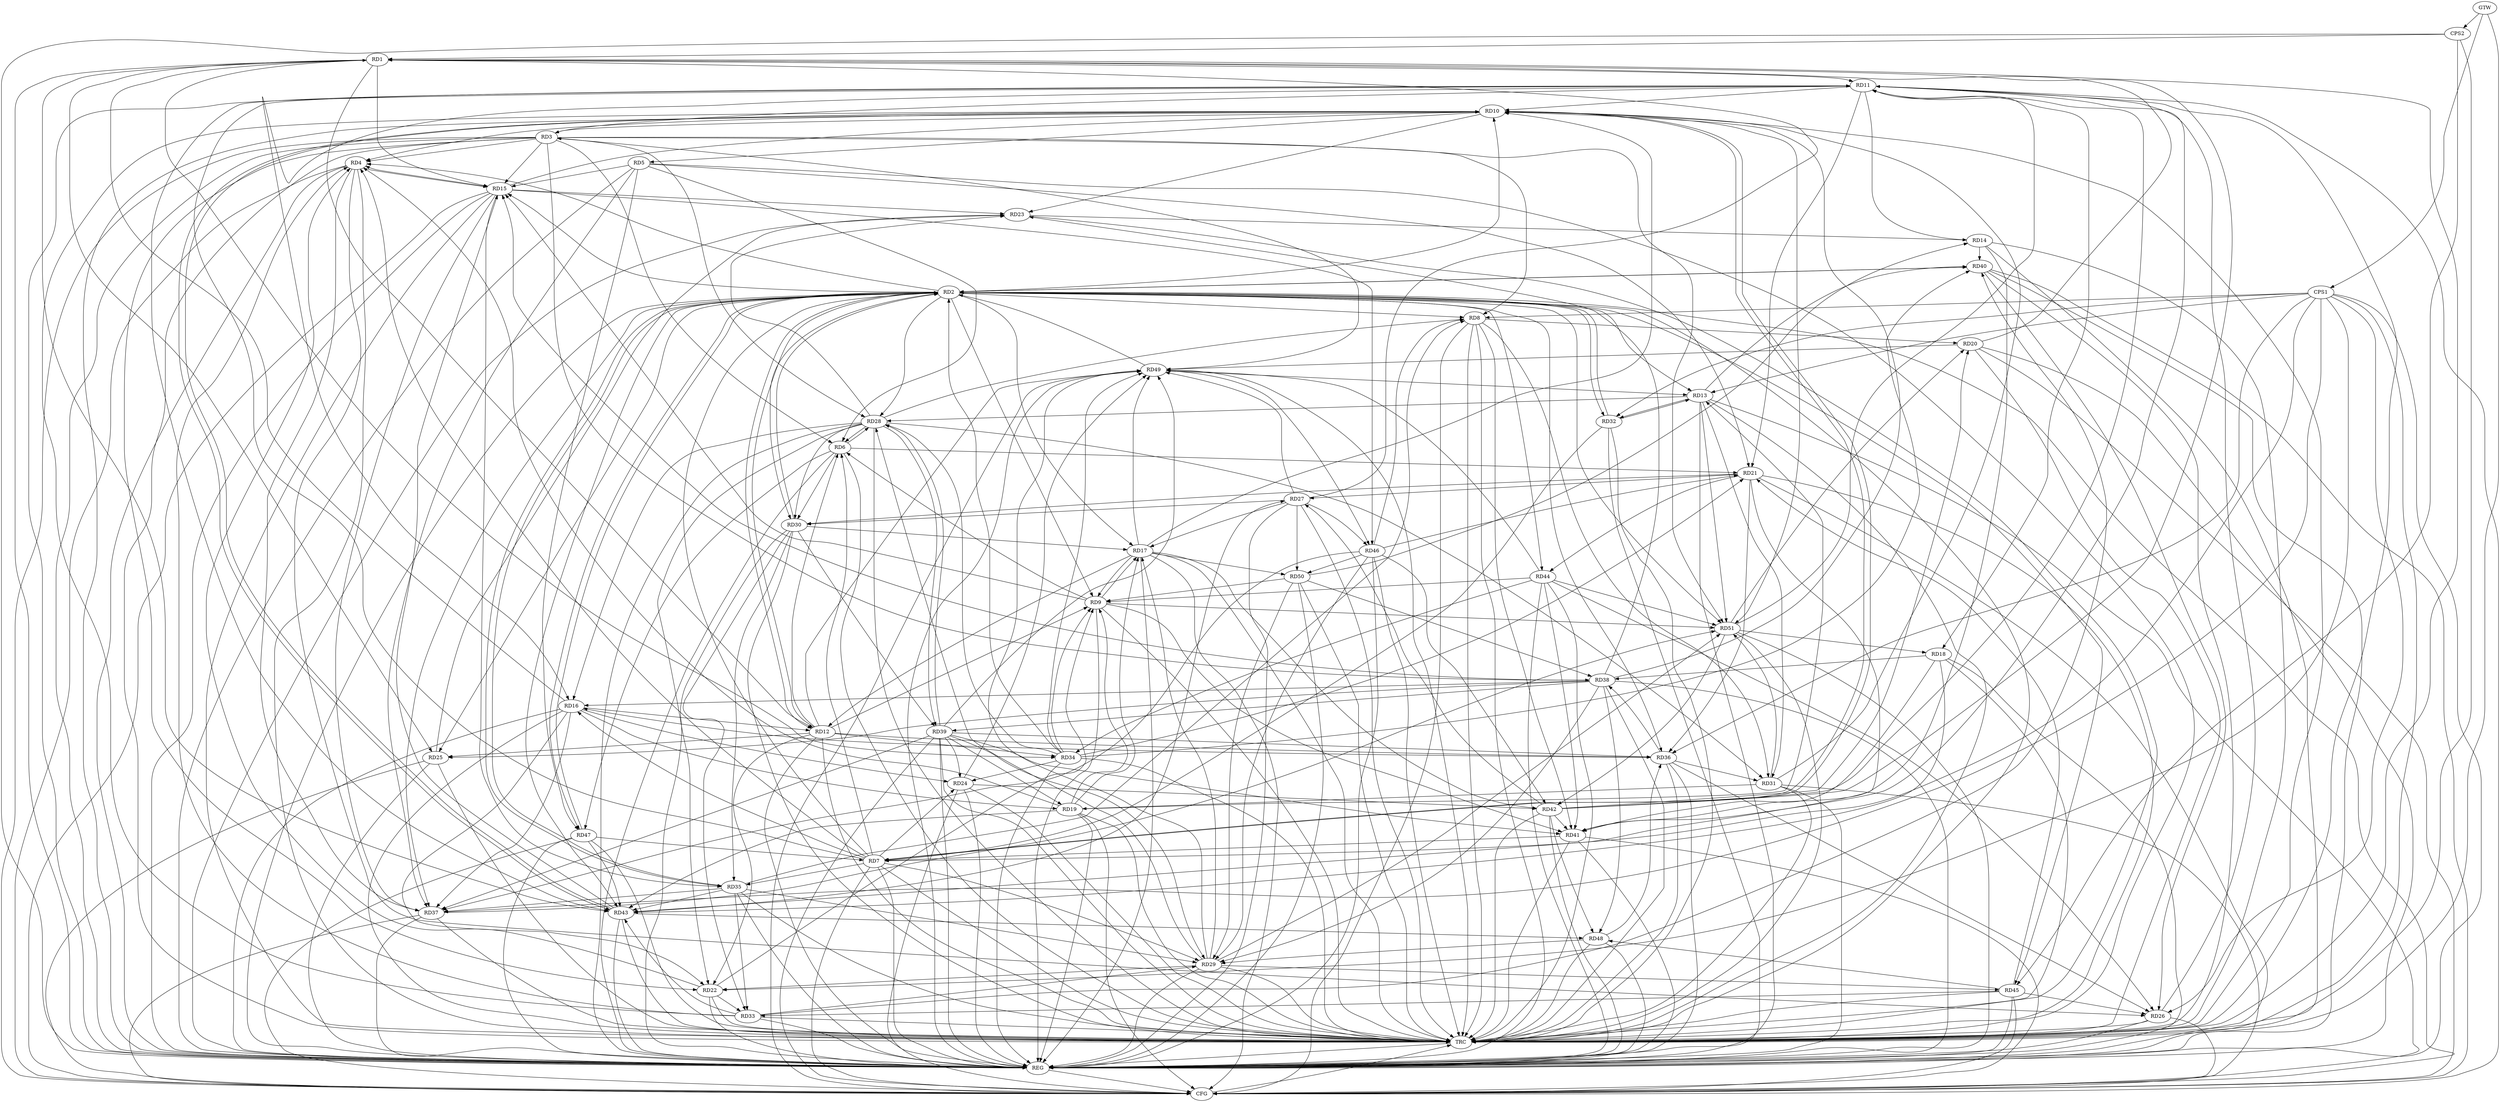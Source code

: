 strict digraph G {
  RD1 [ label="RD1" ];
  RD2 [ label="RD2" ];
  RD3 [ label="RD3" ];
  RD4 [ label="RD4" ];
  RD5 [ label="RD5" ];
  RD6 [ label="RD6" ];
  RD7 [ label="RD7" ];
  RD8 [ label="RD8" ];
  RD9 [ label="RD9" ];
  RD10 [ label="RD10" ];
  RD11 [ label="RD11" ];
  RD12 [ label="RD12" ];
  RD13 [ label="RD13" ];
  RD14 [ label="RD14" ];
  RD15 [ label="RD15" ];
  RD16 [ label="RD16" ];
  RD17 [ label="RD17" ];
  RD18 [ label="RD18" ];
  RD19 [ label="RD19" ];
  RD20 [ label="RD20" ];
  RD21 [ label="RD21" ];
  RD22 [ label="RD22" ];
  RD23 [ label="RD23" ];
  RD24 [ label="RD24" ];
  RD25 [ label="RD25" ];
  RD26 [ label="RD26" ];
  RD27 [ label="RD27" ];
  RD28 [ label="RD28" ];
  RD29 [ label="RD29" ];
  RD30 [ label="RD30" ];
  RD31 [ label="RD31" ];
  RD32 [ label="RD32" ];
  RD33 [ label="RD33" ];
  RD34 [ label="RD34" ];
  RD35 [ label="RD35" ];
  RD36 [ label="RD36" ];
  RD37 [ label="RD37" ];
  RD38 [ label="RD38" ];
  RD39 [ label="RD39" ];
  RD40 [ label="RD40" ];
  RD41 [ label="RD41" ];
  RD42 [ label="RD42" ];
  RD43 [ label="RD43" ];
  RD44 [ label="RD44" ];
  RD45 [ label="RD45" ];
  RD46 [ label="RD46" ];
  RD47 [ label="RD47" ];
  RD48 [ label="RD48" ];
  RD49 [ label="RD49" ];
  RD50 [ label="RD50" ];
  RD51 [ label="RD51" ];
  CPS1 [ label="CPS1" ];
  CPS2 [ label="CPS2" ];
  GTW [ label="GTW" ];
  REG [ label="REG" ];
  CFG [ label="CFG" ];
  TRC [ label="TRC" ];
  RD1 -> RD11;
  RD1 -> RD12;
  RD1 -> RD15;
  RD16 -> RD1;
  RD20 -> RD1;
  RD1 -> RD25;
  RD27 -> RD1;
  RD1 -> RD34;
  RD42 -> RD1;
  RD1 -> RD43;
  RD2 -> RD4;
  RD7 -> RD2;
  RD2 -> RD12;
  RD12 -> RD2;
  RD2 -> RD17;
  RD2 -> RD25;
  RD2 -> RD30;
  RD30 -> RD2;
  RD32 -> RD2;
  RD34 -> RD2;
  RD35 -> RD2;
  RD2 -> RD36;
  RD2 -> RD37;
  RD40 -> RD2;
  RD2 -> RD43;
  RD47 -> RD2;
  RD49 -> RD2;
  RD2 -> RD51;
  RD3 -> RD4;
  RD3 -> RD6;
  RD3 -> RD8;
  RD10 -> RD3;
  RD3 -> RD11;
  RD3 -> RD15;
  RD3 -> RD22;
  RD3 -> RD28;
  RD3 -> RD38;
  RD49 -> RD3;
  RD3 -> RD51;
  RD7 -> RD4;
  RD10 -> RD4;
  RD4 -> RD15;
  RD15 -> RD4;
  RD19 -> RD4;
  RD22 -> RD4;
  RD4 -> RD26;
  RD33 -> RD4;
  RD4 -> RD37;
  RD5 -> RD6;
  RD10 -> RD5;
  RD5 -> RD15;
  RD5 -> RD21;
  RD5 -> RD37;
  RD5 -> RD47;
  RD7 -> RD6;
  RD9 -> RD6;
  RD12 -> RD6;
  RD6 -> RD21;
  RD6 -> RD28;
  RD28 -> RD6;
  RD6 -> RD30;
  RD6 -> RD47;
  RD7 -> RD10;
  RD10 -> RD7;
  RD7 -> RD11;
  RD7 -> RD16;
  RD7 -> RD24;
  RD7 -> RD29;
  RD32 -> RD7;
  RD7 -> RD35;
  RD41 -> RD7;
  RD47 -> RD7;
  RD8 -> RD20;
  RD28 -> RD8;
  RD8 -> RD31;
  RD35 -> RD8;
  RD8 -> RD41;
  RD46 -> RD8;
  RD12 -> RD9;
  RD9 -> RD15;
  RD9 -> RD17;
  RD17 -> RD9;
  RD19 -> RD9;
  RD22 -> RD9;
  RD34 -> RD9;
  RD9 -> RD41;
  RD44 -> RD9;
  RD50 -> RD9;
  RD9 -> RD51;
  RD11 -> RD10;
  RD15 -> RD10;
  RD17 -> RD10;
  RD10 -> RD23;
  RD31 -> RD10;
  RD33 -> RD10;
  RD38 -> RD10;
  RD10 -> RD43;
  RD43 -> RD10;
  RD10 -> RD51;
  RD11 -> RD14;
  RD11 -> RD16;
  RD11 -> RD18;
  RD11 -> RD21;
  RD26 -> RD11;
  RD11 -> RD41;
  RD42 -> RD11;
  RD11 -> RD43;
  RD51 -> RD11;
  RD16 -> RD12;
  RD17 -> RD12;
  RD12 -> RD22;
  RD12 -> RD25;
  RD12 -> RD34;
  RD12 -> RD36;
  RD12 -> RD49;
  RD19 -> RD13;
  RD13 -> RD28;
  RD13 -> RD31;
  RD13 -> RD32;
  RD32 -> RD13;
  RD13 -> RD40;
  RD49 -> RD13;
  RD13 -> RD51;
  RD23 -> RD14;
  RD14 -> RD40;
  RD14 -> RD41;
  RD50 -> RD14;
  RD15 -> RD23;
  RD15 -> RD35;
  RD15 -> RD37;
  RD38 -> RD15;
  RD43 -> RD15;
  RD15 -> RD46;
  RD16 -> RD19;
  RD16 -> RD22;
  RD16 -> RD24;
  RD28 -> RD16;
  RD36 -> RD16;
  RD16 -> RD37;
  RD38 -> RD16;
  RD19 -> RD17;
  RD27 -> RD17;
  RD29 -> RD17;
  RD30 -> RD17;
  RD17 -> RD42;
  RD17 -> RD49;
  RD17 -> RD50;
  RD18 -> RD38;
  RD18 -> RD41;
  RD18 -> RD43;
  RD51 -> RD18;
  RD31 -> RD19;
  RD39 -> RD19;
  RD19 -> RD43;
  RD42 -> RD20;
  RD20 -> RD49;
  RD51 -> RD20;
  RD21 -> RD27;
  RD21 -> RD30;
  RD34 -> RD21;
  RD21 -> RD36;
  RD21 -> RD43;
  RD21 -> RD44;
  RD45 -> RD21;
  RD46 -> RD21;
  RD28 -> RD22;
  RD29 -> RD22;
  RD22 -> RD33;
  RD25 -> RD23;
  RD28 -> RD23;
  RD38 -> RD23;
  RD34 -> RD24;
  RD39 -> RD24;
  RD24 -> RD42;
  RD24 -> RD49;
  RD38 -> RD25;
  RD36 -> RD26;
  RD40 -> RD26;
  RD44 -> RD26;
  RD45 -> RD26;
  RD27 -> RD30;
  RD42 -> RD27;
  RD43 -> RD27;
  RD27 -> RD46;
  RD27 -> RD49;
  RD27 -> RD50;
  RD29 -> RD28;
  RD28 -> RD30;
  RD28 -> RD31;
  RD34 -> RD28;
  RD28 -> RD39;
  RD39 -> RD28;
  RD33 -> RD29;
  RD35 -> RD29;
  RD38 -> RD29;
  RD39 -> RD29;
  RD29 -> RD45;
  RD46 -> RD29;
  RD48 -> RD29;
  RD29 -> RD49;
  RD50 -> RD29;
  RD29 -> RD51;
  RD30 -> RD33;
  RD30 -> RD35;
  RD30 -> RD39;
  RD36 -> RD31;
  RD31 -> RD51;
  RD35 -> RD33;
  RD33 -> RD40;
  RD33 -> RD43;
  RD45 -> RD33;
  RD34 -> RD40;
  RD44 -> RD34;
  RD34 -> RD49;
  RD35 -> RD37;
  RD35 -> RD43;
  RD36 -> RD38;
  RD39 -> RD36;
  RD48 -> RD36;
  RD39 -> RD37;
  RD46 -> RD37;
  RD37 -> RD51;
  RD38 -> RD39;
  RD38 -> RD48;
  RD50 -> RD38;
  RD39 -> RD41;
  RD39 -> RD49;
  RD42 -> RD41;
  RD44 -> RD41;
  RD46 -> RD42;
  RD42 -> RD48;
  RD51 -> RD42;
  RD47 -> RD43;
  RD43 -> RD48;
  RD44 -> RD49;
  RD44 -> RD51;
  RD45 -> RD48;
  RD49 -> RD46;
  RD46 -> RD50;
  CPS1 -> RD7;
  CPS1 -> RD22;
  CPS1 -> RD26;
  CPS1 -> RD8;
  CPS1 -> RD36;
  CPS1 -> RD32;
  CPS1 -> RD37;
  CPS1 -> RD13;
  CPS2 -> RD1;
  CPS2 -> RD45;
  GTW -> CPS1;
  GTW -> CPS2;
  RD1 -> REG;
  RD2 -> REG;
  RD3 -> REG;
  RD4 -> REG;
  RD5 -> REG;
  RD6 -> REG;
  RD7 -> REG;
  RD8 -> REG;
  RD9 -> REG;
  RD10 -> REG;
  RD11 -> REG;
  RD12 -> REG;
  RD13 -> REG;
  RD14 -> REG;
  RD15 -> REG;
  RD16 -> REG;
  RD17 -> REG;
  RD18 -> REG;
  RD19 -> REG;
  RD20 -> REG;
  RD21 -> REG;
  RD22 -> REG;
  RD23 -> REG;
  RD24 -> REG;
  RD25 -> REG;
  RD26 -> REG;
  RD27 -> REG;
  RD28 -> REG;
  RD29 -> REG;
  RD30 -> REG;
  RD31 -> REG;
  RD32 -> REG;
  RD33 -> REG;
  RD34 -> REG;
  RD35 -> REG;
  RD36 -> REG;
  RD37 -> REG;
  RD38 -> REG;
  RD39 -> REG;
  RD40 -> REG;
  RD41 -> REG;
  RD42 -> REG;
  RD43 -> REG;
  RD44 -> REG;
  RD45 -> REG;
  RD46 -> REG;
  RD47 -> REG;
  RD48 -> REG;
  RD49 -> REG;
  RD50 -> REG;
  RD51 -> REG;
  CPS1 -> REG;
  CPS2 -> REG;
  RD25 -> CFG;
  RD45 -> CFG;
  RD19 -> CFG;
  RD4 -> CFG;
  RD39 -> CFG;
  RD8 -> CFG;
  RD40 -> CFG;
  RD7 -> CFG;
  RD26 -> CFG;
  RD37 -> CFG;
  RD20 -> CFG;
  RD41 -> CFG;
  RD49 -> CFG;
  RD13 -> CFG;
  RD3 -> CFG;
  RD31 -> CFG;
  RD47 -> CFG;
  RD17 -> CFG;
  RD15 -> CFG;
  RD24 -> CFG;
  RD11 -> CFG;
  RD2 -> CFG;
  REG -> CFG;
  RD1 -> TRC;
  RD2 -> TRC;
  RD3 -> TRC;
  RD4 -> TRC;
  RD5 -> TRC;
  RD6 -> TRC;
  RD7 -> TRC;
  RD8 -> TRC;
  RD9 -> TRC;
  RD10 -> TRC;
  RD11 -> TRC;
  RD12 -> TRC;
  RD13 -> TRC;
  RD14 -> TRC;
  RD15 -> TRC;
  RD16 -> TRC;
  RD17 -> TRC;
  RD18 -> TRC;
  RD19 -> TRC;
  RD20 -> TRC;
  RD21 -> TRC;
  RD22 -> TRC;
  RD23 -> TRC;
  RD24 -> TRC;
  RD25 -> TRC;
  RD26 -> TRC;
  RD27 -> TRC;
  RD28 -> TRC;
  RD29 -> TRC;
  RD30 -> TRC;
  RD31 -> TRC;
  RD32 -> TRC;
  RD33 -> TRC;
  RD34 -> TRC;
  RD35 -> TRC;
  RD36 -> TRC;
  RD37 -> TRC;
  RD38 -> TRC;
  RD39 -> TRC;
  RD40 -> TRC;
  RD41 -> TRC;
  RD42 -> TRC;
  RD43 -> TRC;
  RD44 -> TRC;
  RD45 -> TRC;
  RD46 -> TRC;
  RD47 -> TRC;
  RD48 -> TRC;
  RD49 -> TRC;
  RD50 -> TRC;
  RD51 -> TRC;
  CPS1 -> TRC;
  CPS2 -> TRC;
  GTW -> TRC;
  CFG -> TRC;
  TRC -> REG;
  RD2 -> RD13;
  RD2 -> RD47;
  RD2 -> RD45;
  RD2 -> RD9;
  RD2 -> RD15;
  RD2 -> RD40;
  RD2 -> RD35;
  RD2 -> RD44;
  RD2 -> RD32;
  RD2 -> RD10;
  RD2 -> RD8;
  RD2 -> RD28;
}
